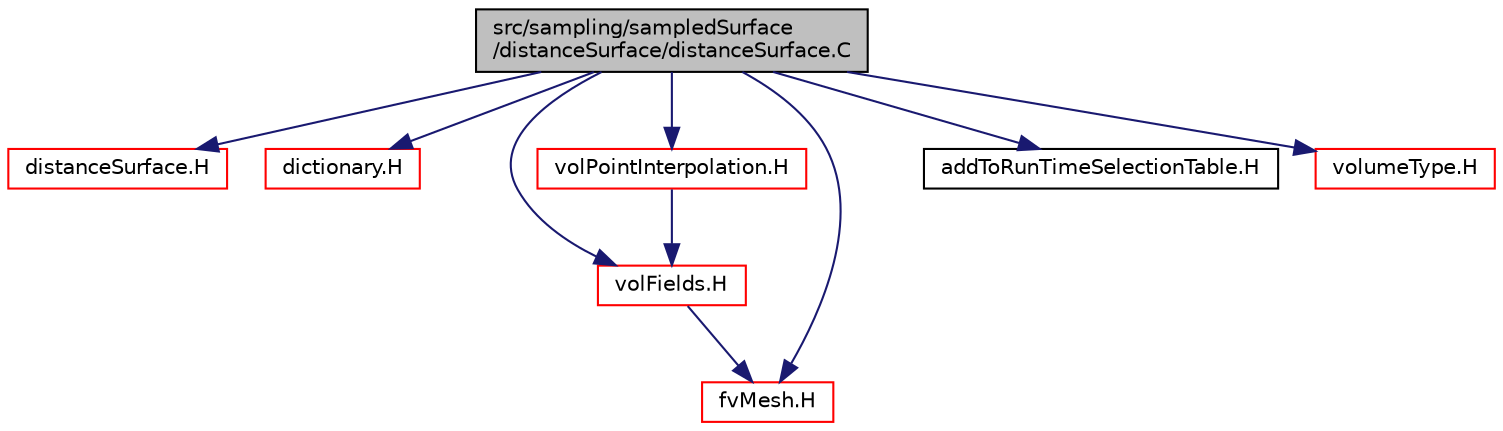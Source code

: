 digraph "src/sampling/sampledSurface/distanceSurface/distanceSurface.C"
{
  bgcolor="transparent";
  edge [fontname="Helvetica",fontsize="10",labelfontname="Helvetica",labelfontsize="10"];
  node [fontname="Helvetica",fontsize="10",shape=record];
  Node0 [label="src/sampling/sampledSurface\l/distanceSurface/distanceSurface.C",height=0.2,width=0.4,color="black", fillcolor="grey75", style="filled", fontcolor="black"];
  Node0 -> Node1 [color="midnightblue",fontsize="10",style="solid",fontname="Helvetica"];
  Node1 [label="distanceSurface.H",height=0.2,width=0.4,color="red",URL="$a15053.html"];
  Node0 -> Node224 [color="midnightblue",fontsize="10",style="solid",fontname="Helvetica"];
  Node224 [label="dictionary.H",height=0.2,width=0.4,color="red",URL="$a09506.html"];
  Node0 -> Node359 [color="midnightblue",fontsize="10",style="solid",fontname="Helvetica"];
  Node359 [label="volFields.H",height=0.2,width=0.4,color="red",URL="$a02912.html"];
  Node359 -> Node175 [color="midnightblue",fontsize="10",style="solid",fontname="Helvetica"];
  Node175 [label="fvMesh.H",height=0.2,width=0.4,color="red",URL="$a03719.html"];
  Node0 -> Node368 [color="midnightblue",fontsize="10",style="solid",fontname="Helvetica"];
  Node368 [label="volPointInterpolation.H",height=0.2,width=0.4,color="red",URL="$a04535.html"];
  Node368 -> Node359 [color="midnightblue",fontsize="10",style="solid",fontname="Helvetica"];
  Node0 -> Node369 [color="midnightblue",fontsize="10",style="solid",fontname="Helvetica"];
  Node369 [label="addToRunTimeSelectionTable.H",height=0.2,width=0.4,color="black",URL="$a09989.html",tooltip="Macros for easy insertion into run-time selection tables. "];
  Node0 -> Node175 [color="midnightblue",fontsize="10",style="solid",fontname="Helvetica"];
  Node0 -> Node348 [color="midnightblue",fontsize="10",style="solid",fontname="Helvetica"];
  Node348 [label="volumeType.H",height=0.2,width=0.4,color="red",URL="$a09101.html"];
}
